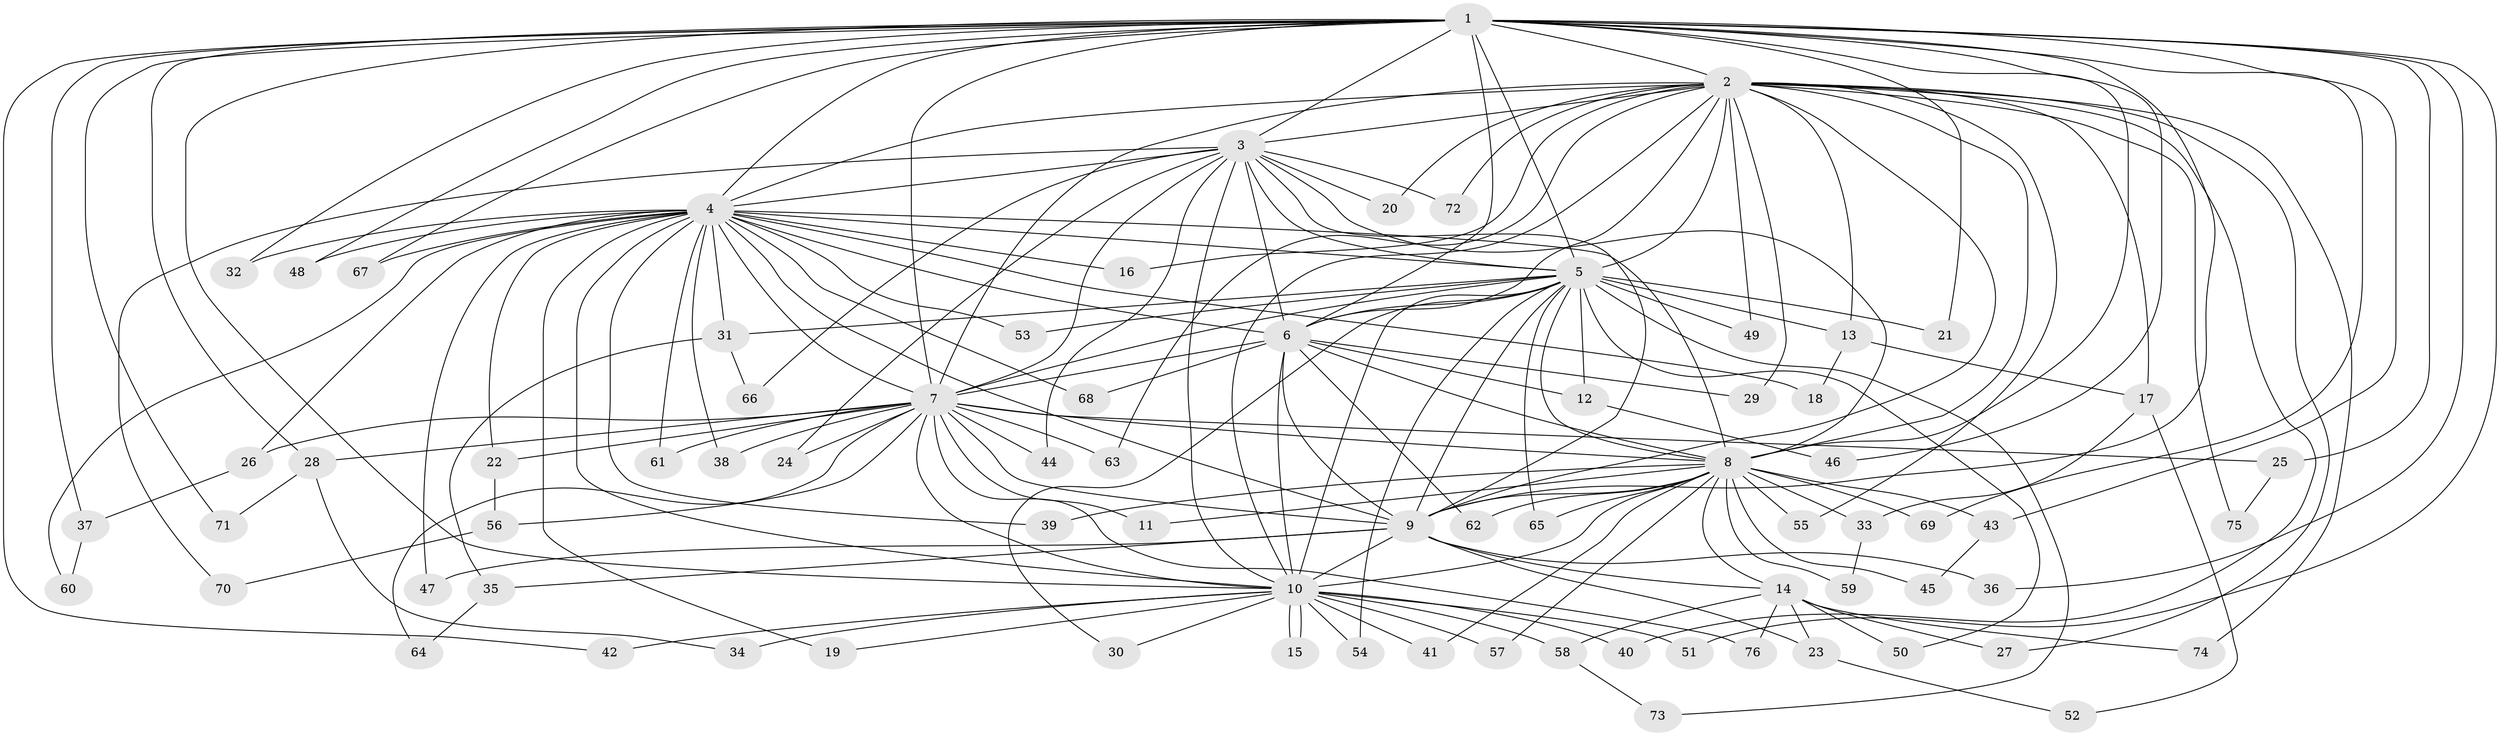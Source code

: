 // coarse degree distribution, {9: 0.045454545454545456, 17: 0.045454545454545456, 10: 0.09090909090909091, 5: 0.09090909090909091, 2: 0.5454545454545454, 1: 0.09090909090909091, 3: 0.09090909090909091}
// Generated by graph-tools (version 1.1) at 2025/17/03/04/25 18:17:29]
// undirected, 76 vertices, 177 edges
graph export_dot {
graph [start="1"]
  node [color=gray90,style=filled];
  1;
  2;
  3;
  4;
  5;
  6;
  7;
  8;
  9;
  10;
  11;
  12;
  13;
  14;
  15;
  16;
  17;
  18;
  19;
  20;
  21;
  22;
  23;
  24;
  25;
  26;
  27;
  28;
  29;
  30;
  31;
  32;
  33;
  34;
  35;
  36;
  37;
  38;
  39;
  40;
  41;
  42;
  43;
  44;
  45;
  46;
  47;
  48;
  49;
  50;
  51;
  52;
  53;
  54;
  55;
  56;
  57;
  58;
  59;
  60;
  61;
  62;
  63;
  64;
  65;
  66;
  67;
  68;
  69;
  70;
  71;
  72;
  73;
  74;
  75;
  76;
  1 -- 2;
  1 -- 3;
  1 -- 4;
  1 -- 5;
  1 -- 6;
  1 -- 7;
  1 -- 8;
  1 -- 9;
  1 -- 10;
  1 -- 21;
  1 -- 25;
  1 -- 28;
  1 -- 32;
  1 -- 36;
  1 -- 37;
  1 -- 42;
  1 -- 43;
  1 -- 46;
  1 -- 48;
  1 -- 51;
  1 -- 67;
  1 -- 69;
  1 -- 71;
  2 -- 3;
  2 -- 4;
  2 -- 5;
  2 -- 6;
  2 -- 7;
  2 -- 8;
  2 -- 9;
  2 -- 10;
  2 -- 13;
  2 -- 16;
  2 -- 17;
  2 -- 20;
  2 -- 27;
  2 -- 29;
  2 -- 40;
  2 -- 49;
  2 -- 55;
  2 -- 63;
  2 -- 72;
  2 -- 74;
  2 -- 75;
  3 -- 4;
  3 -- 5;
  3 -- 6;
  3 -- 7;
  3 -- 8;
  3 -- 9;
  3 -- 10;
  3 -- 20;
  3 -- 24;
  3 -- 44;
  3 -- 66;
  3 -- 70;
  3 -- 72;
  4 -- 5;
  4 -- 6;
  4 -- 7;
  4 -- 8;
  4 -- 9;
  4 -- 10;
  4 -- 16;
  4 -- 18;
  4 -- 19;
  4 -- 22;
  4 -- 26;
  4 -- 31;
  4 -- 32;
  4 -- 38;
  4 -- 39;
  4 -- 47;
  4 -- 48;
  4 -- 53;
  4 -- 60;
  4 -- 61;
  4 -- 67;
  4 -- 68;
  5 -- 6;
  5 -- 7;
  5 -- 8;
  5 -- 9;
  5 -- 10;
  5 -- 12;
  5 -- 13;
  5 -- 21;
  5 -- 30;
  5 -- 31;
  5 -- 49;
  5 -- 50;
  5 -- 53;
  5 -- 54;
  5 -- 65;
  5 -- 73;
  6 -- 7;
  6 -- 8;
  6 -- 9;
  6 -- 10;
  6 -- 12;
  6 -- 29;
  6 -- 62;
  6 -- 68;
  7 -- 8;
  7 -- 9;
  7 -- 10;
  7 -- 11;
  7 -- 22;
  7 -- 24;
  7 -- 25;
  7 -- 26;
  7 -- 28;
  7 -- 38;
  7 -- 44;
  7 -- 56;
  7 -- 61;
  7 -- 63;
  7 -- 64;
  7 -- 76;
  8 -- 9;
  8 -- 10;
  8 -- 11;
  8 -- 14;
  8 -- 33;
  8 -- 39;
  8 -- 41;
  8 -- 43;
  8 -- 45;
  8 -- 55;
  8 -- 57;
  8 -- 59;
  8 -- 62;
  8 -- 65;
  8 -- 69;
  9 -- 10;
  9 -- 14;
  9 -- 23;
  9 -- 35;
  9 -- 36;
  9 -- 47;
  10 -- 15;
  10 -- 15;
  10 -- 19;
  10 -- 30;
  10 -- 34;
  10 -- 40;
  10 -- 41;
  10 -- 42;
  10 -- 51;
  10 -- 54;
  10 -- 57;
  10 -- 58;
  12 -- 46;
  13 -- 17;
  13 -- 18;
  14 -- 23;
  14 -- 27;
  14 -- 50;
  14 -- 58;
  14 -- 74;
  14 -- 76;
  17 -- 33;
  17 -- 52;
  22 -- 56;
  23 -- 52;
  25 -- 75;
  26 -- 37;
  28 -- 34;
  28 -- 71;
  31 -- 35;
  31 -- 66;
  33 -- 59;
  35 -- 64;
  37 -- 60;
  43 -- 45;
  56 -- 70;
  58 -- 73;
}
